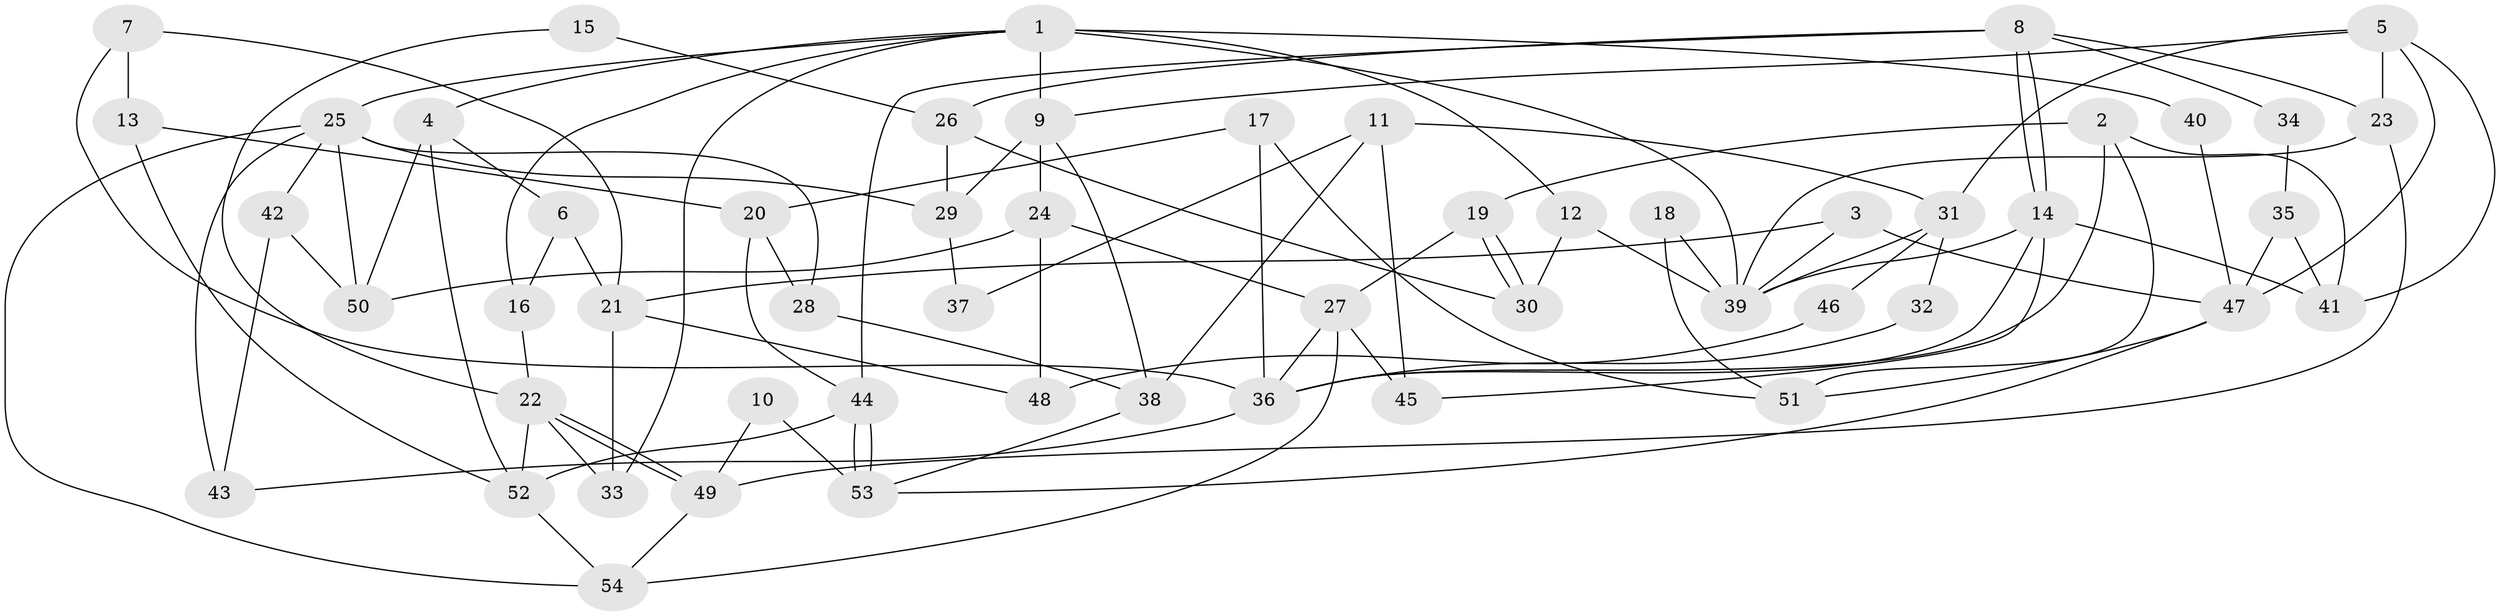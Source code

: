 // coarse degree distribution, {7: 0.18518518518518517, 11: 0.037037037037037035, 3: 0.18518518518518517, 13: 0.037037037037037035, 5: 0.07407407407407407, 4: 0.18518518518518517, 2: 0.25925925925925924, 6: 0.037037037037037035}
// Generated by graph-tools (version 1.1) at 2025/51/03/04/25 22:51:06]
// undirected, 54 vertices, 108 edges
graph export_dot {
  node [color=gray90,style=filled];
  1;
  2;
  3;
  4;
  5;
  6;
  7;
  8;
  9;
  10;
  11;
  12;
  13;
  14;
  15;
  16;
  17;
  18;
  19;
  20;
  21;
  22;
  23;
  24;
  25;
  26;
  27;
  28;
  29;
  30;
  31;
  32;
  33;
  34;
  35;
  36;
  37;
  38;
  39;
  40;
  41;
  42;
  43;
  44;
  45;
  46;
  47;
  48;
  49;
  50;
  51;
  52;
  53;
  54;
  1 -- 33;
  1 -- 25;
  1 -- 4;
  1 -- 9;
  1 -- 12;
  1 -- 16;
  1 -- 39;
  1 -- 40;
  2 -- 36;
  2 -- 19;
  2 -- 41;
  2 -- 51;
  3 -- 47;
  3 -- 21;
  3 -- 39;
  4 -- 50;
  4 -- 6;
  4 -- 52;
  5 -- 23;
  5 -- 41;
  5 -- 9;
  5 -- 31;
  5 -- 47;
  6 -- 16;
  6 -- 21;
  7 -- 36;
  7 -- 13;
  7 -- 21;
  8 -- 23;
  8 -- 14;
  8 -- 14;
  8 -- 26;
  8 -- 34;
  8 -- 44;
  9 -- 24;
  9 -- 29;
  9 -- 38;
  10 -- 53;
  10 -- 49;
  11 -- 38;
  11 -- 31;
  11 -- 37;
  11 -- 45;
  12 -- 39;
  12 -- 30;
  13 -- 20;
  13 -- 52;
  14 -- 39;
  14 -- 36;
  14 -- 41;
  14 -- 45;
  15 -- 26;
  15 -- 22;
  16 -- 22;
  17 -- 36;
  17 -- 51;
  17 -- 20;
  18 -- 51;
  18 -- 39;
  19 -- 30;
  19 -- 30;
  19 -- 27;
  20 -- 44;
  20 -- 28;
  21 -- 33;
  21 -- 48;
  22 -- 52;
  22 -- 49;
  22 -- 49;
  22 -- 33;
  23 -- 39;
  23 -- 49;
  24 -- 27;
  24 -- 48;
  24 -- 50;
  25 -- 29;
  25 -- 50;
  25 -- 28;
  25 -- 42;
  25 -- 43;
  25 -- 54;
  26 -- 30;
  26 -- 29;
  27 -- 54;
  27 -- 45;
  27 -- 36;
  28 -- 38;
  29 -- 37;
  31 -- 39;
  31 -- 32;
  31 -- 46;
  32 -- 36;
  34 -- 35;
  35 -- 47;
  35 -- 41;
  36 -- 43;
  38 -- 53;
  40 -- 47;
  42 -- 43;
  42 -- 50;
  44 -- 53;
  44 -- 53;
  44 -- 52;
  46 -- 48;
  47 -- 53;
  47 -- 51;
  49 -- 54;
  52 -- 54;
}
